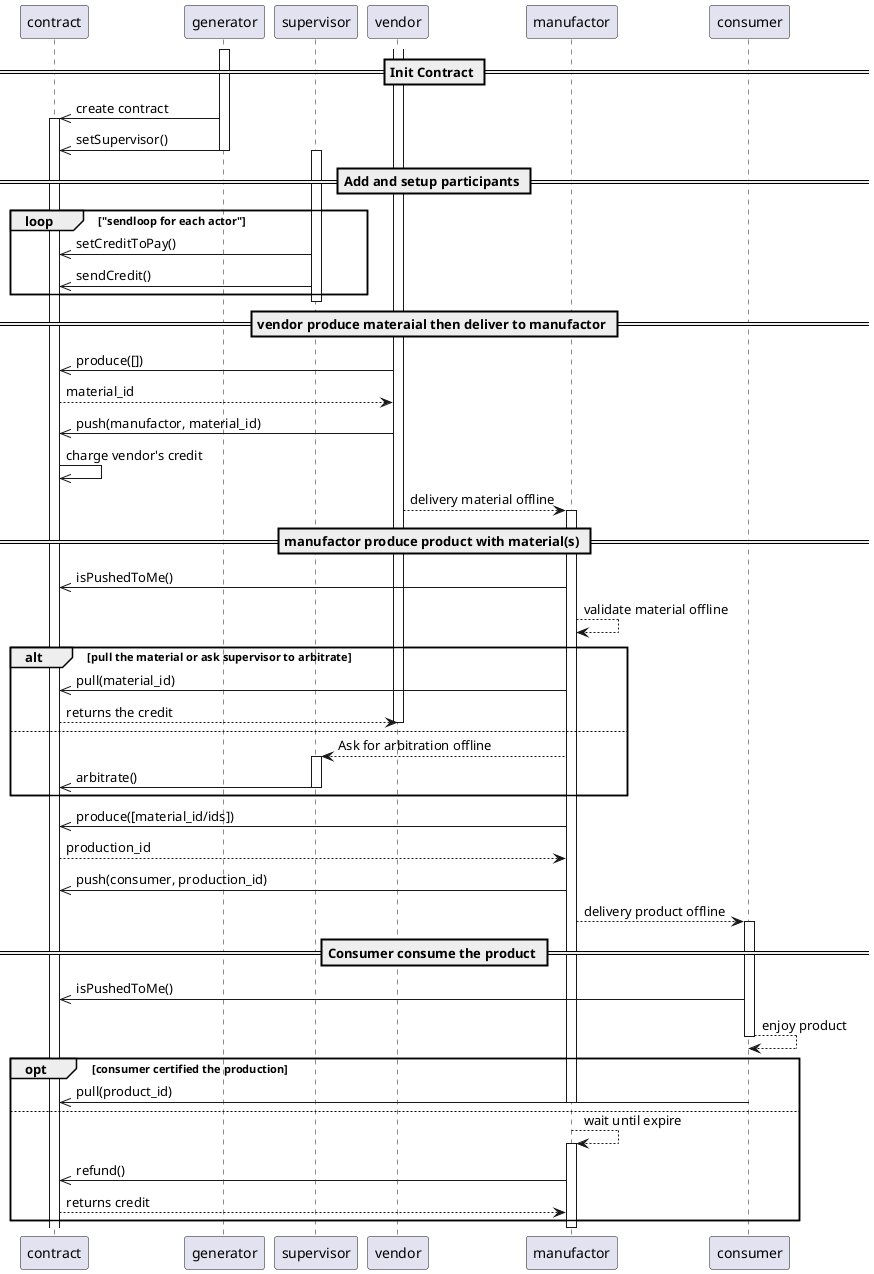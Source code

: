 @startuml
participant contract
participant generator
participant supervisor
participant vendor
participant manufactor
participant consumer

== Init Contract ==
activate generator
generator->>contract: create contract
activate contract
generator->>contract: setSupervisor()
deactivate generator

== Add and setup participants ==
activate supervisor
loop "sendloop for each actor"
supervisor->>contract: setCreditToPay()
supervisor->>contract: sendCredit()
end
deactivate supervisor

== vendor produce materaial then deliver to manufactor ==
activate vendor
vendor->>contract: produce([])
contract-->vendor: material_id
vendor->>contract: push(manufactor, material_id)
contract->>contract: charge vendor's credit
vendor-->manufactor: delivery material offline

== manufactor produce product with material(s) ==
activate manufactor
manufactor->>contract: isPushedToMe()
manufactor-->manufactor: validate material offline
alt pull the material or ask supervisor to arbitrate
manufactor->>contract: pull(material_id)
contract-->vendor: returns the credit
deactivate vendor
else
manufactor-->supervisor: Ask for arbitration offline
activate supervisor
supervisor->>contract: arbitrate()
deactivate supervisor
end
manufactor->>contract: produce([material_id/ids])
contract-->manufactor: production_id
manufactor->>contract: push(consumer, production_id)
manufactor-->consumer: delivery product offline
== Consumer consume the product ==
activate consumer
consumer->>contract: isPushedToMe()
consumer-->consumer: enjoy product
deactivate consumer

opt consumer certified the production
consumer->>contract: pull(product_id)
else
deactivate manufactor
manufactor-->manufactor: wait until expire
activate manufactor
manufactor->>contract: refund()
contract-->manufactor: returns credit
end
deactivate manufactor
@enduml